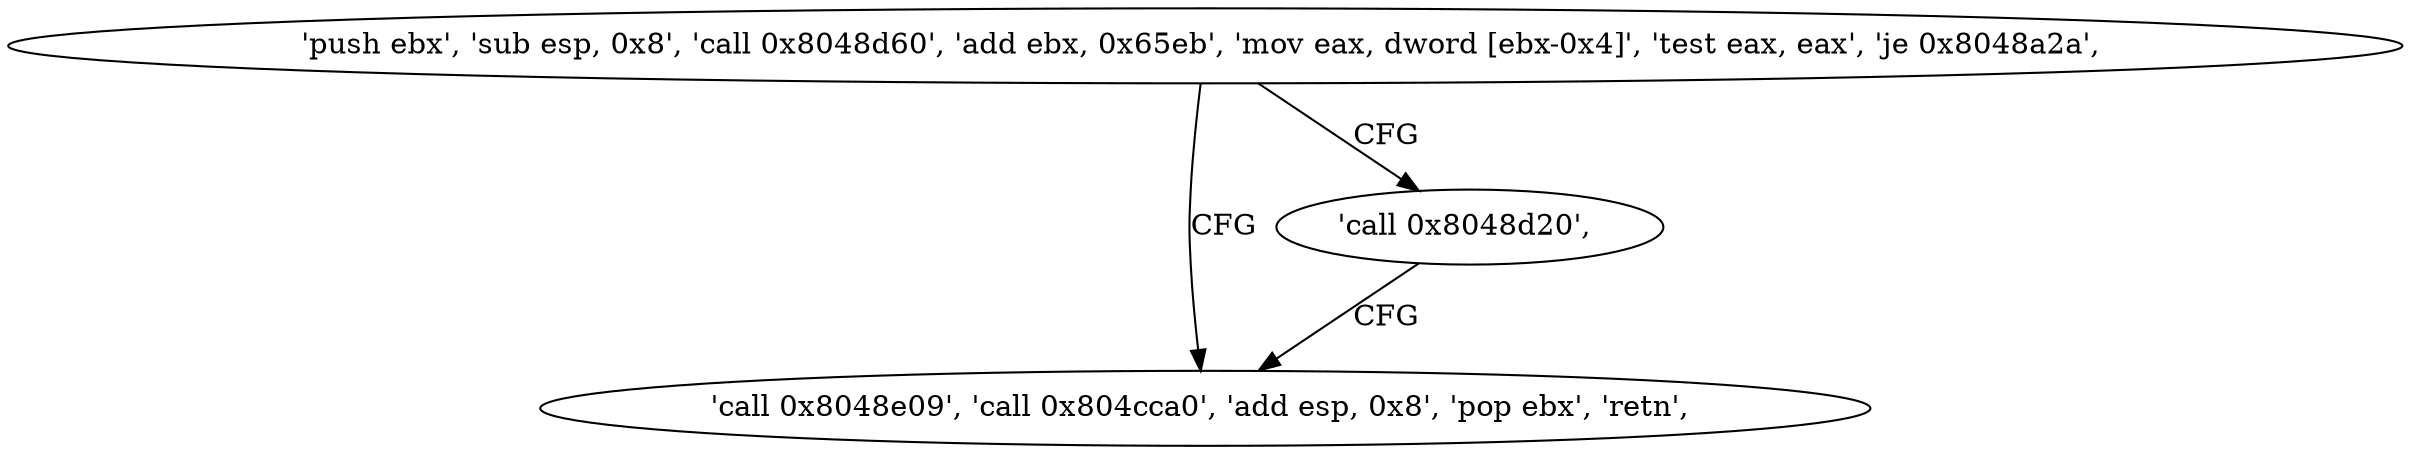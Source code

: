digraph "func" {
"134515212" [label = "'push ebx', 'sub esp, 0x8', 'call 0x8048d60', 'add ebx, 0x65eb', 'mov eax, dword [ebx-0x4]', 'test eax, eax', 'je 0x8048a2a', " ]
"134515242" [label = "'call 0x8048e09', 'call 0x804cca0', 'add esp, 0x8', 'pop ebx', 'retn', " ]
"134515237" [label = "'call 0x8048d20', " ]
"134515212" -> "134515242" [ label = "CFG" ]
"134515212" -> "134515237" [ label = "CFG" ]
"134515237" -> "134515242" [ label = "CFG" ]
}
